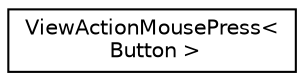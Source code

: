 digraph "Graphical Class Hierarchy"
{
 // LATEX_PDF_SIZE
  edge [fontname="Helvetica",fontsize="10",labelfontname="Helvetica",labelfontsize="10"];
  node [fontname="Helvetica",fontsize="10",shape=record];
  rankdir="LR";
  Node0 [label="ViewActionMousePress\<\l Button \>",height=0.2,width=0.4,color="black", fillcolor="white", style="filled",URL="$structViewActionMousePress.html",tooltip=" "];
}
